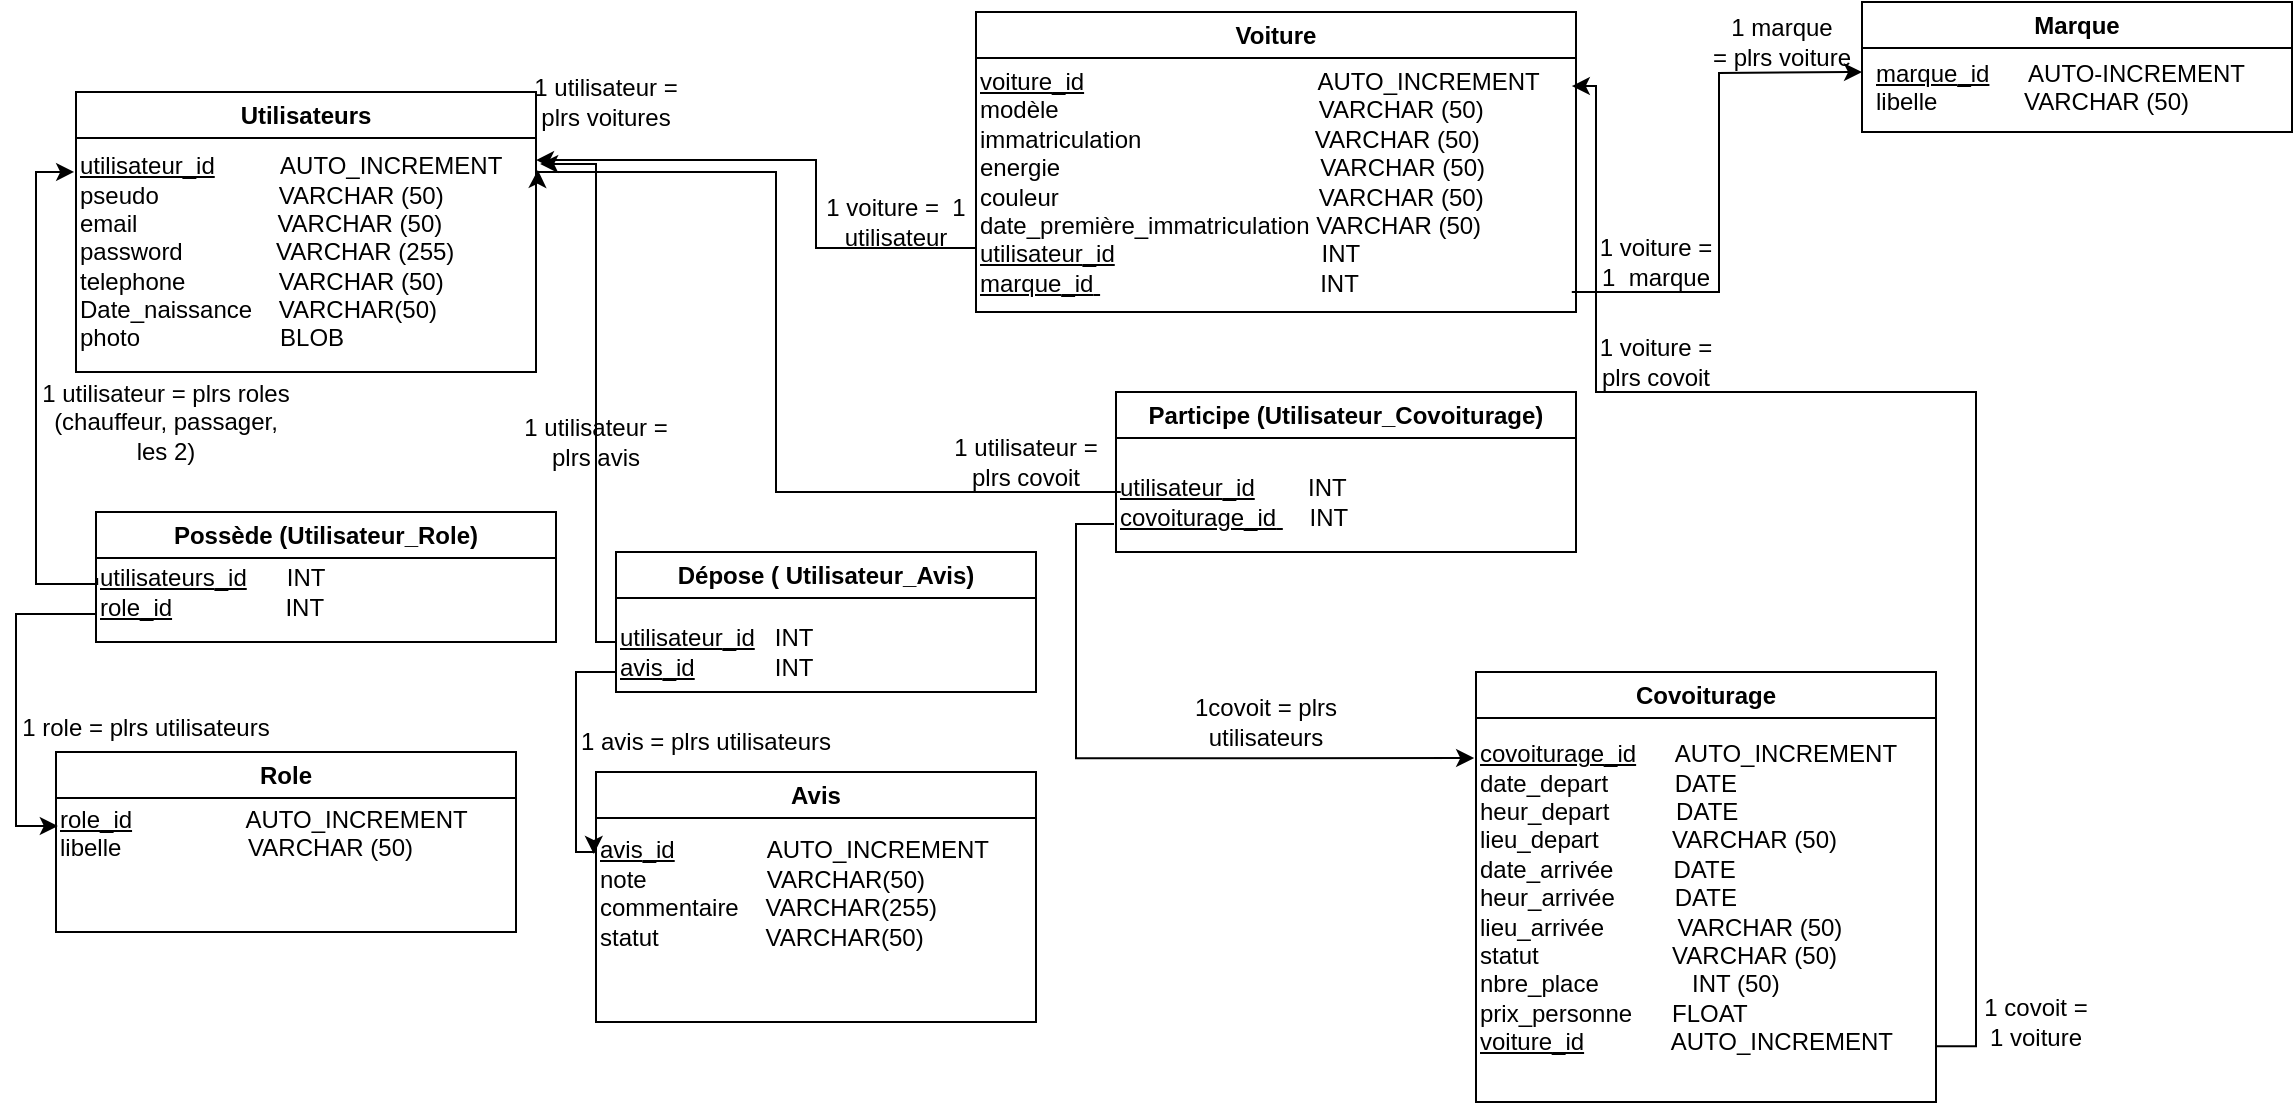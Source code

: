 <mxfile version="25.0.2">
  <diagram name="Page-1" id="OTMRvSfPWN0tR5AdVdyN">
    <mxGraphModel dx="1418" dy="820" grid="1" gridSize="10" guides="1" tooltips="1" connect="1" arrows="1" fold="1" page="1" pageScale="1" pageWidth="700" pageHeight="1000" math="0" shadow="0">
      <root>
        <mxCell id="0" />
        <mxCell id="1" parent="0" />
        <mxCell id="2sEK6RnWvm8x6aFzvgyC-2" value="Utilisateurs" style="swimlane;whiteSpace=wrap;html=1;" parent="1" vertex="1">
          <mxGeometry x="50" y="280" width="230" height="140" as="geometry">
            <mxRectangle x="20" y="280" width="100" height="30" as="alternateBounds" />
          </mxGeometry>
        </mxCell>
        <mxCell id="2sEK6RnWvm8x6aFzvgyC-3" value="&lt;u&gt;utilisateur_id&lt;/u&gt;&amp;nbsp; &amp;nbsp; &amp;nbsp; &amp;nbsp; &amp;nbsp; AUTO_INCREMENT&lt;div&gt;pseudo&amp;nbsp; &amp;nbsp; &amp;nbsp; &amp;nbsp; &amp;nbsp; &amp;nbsp; &amp;nbsp; &amp;nbsp; &amp;nbsp; VARCHAR (50)&lt;/div&gt;&lt;div&gt;email&amp;nbsp; &amp;nbsp; &amp;nbsp; &amp;nbsp; &amp;nbsp; &amp;nbsp; &amp;nbsp; &amp;nbsp; &amp;nbsp; &amp;nbsp; &amp;nbsp;VARCHAR (50)&lt;/div&gt;&lt;div&gt;password&amp;nbsp; &amp;nbsp; &amp;nbsp; &amp;nbsp; &amp;nbsp; &amp;nbsp; &amp;nbsp; VARCHAR (255)&lt;/div&gt;&lt;div&gt;telephone&amp;nbsp; &amp;nbsp; &amp;nbsp; &amp;nbsp; &amp;nbsp; &amp;nbsp; &amp;nbsp; VARCHAR (50)&lt;/div&gt;&lt;div&gt;Date_naissance&amp;nbsp; &amp;nbsp; VARCHAR(50)&lt;/div&gt;&lt;div&gt;photo&amp;nbsp; &amp;nbsp; &amp;nbsp; &amp;nbsp; &amp;nbsp; &amp;nbsp; &amp;nbsp; &amp;nbsp; &amp;nbsp; &amp;nbsp; &amp;nbsp;BLOB&lt;/div&gt;" style="text;html=1;align=left;verticalAlign=middle;resizable=0;points=[];autosize=1;strokeColor=none;fillColor=none;" parent="2sEK6RnWvm8x6aFzvgyC-2" vertex="1">
          <mxGeometry y="25" width="230" height="110" as="geometry" />
        </mxCell>
        <mxCell id="2sEK6RnWvm8x6aFzvgyC-53" style="edgeStyle=orthogonalEdgeStyle;rounded=0;orthogonalLoop=1;jettySize=auto;html=1;exitX=0.993;exitY=0.923;exitDx=0;exitDy=0;exitPerimeter=0;" parent="1" source="2sEK6RnWvm8x6aFzvgyC-5" edge="1">
          <mxGeometry relative="1" as="geometry">
            <mxPoint x="943" y="270" as="targetPoint" />
          </mxGeometry>
        </mxCell>
        <mxCell id="2sEK6RnWvm8x6aFzvgyC-4" value="Voiture" style="swimlane;whiteSpace=wrap;html=1;" parent="1" vertex="1">
          <mxGeometry x="500" y="240" width="300" height="150" as="geometry" />
        </mxCell>
        <mxCell id="2sEK6RnWvm8x6aFzvgyC-5" value="&lt;u&gt;voiture&lt;/u&gt;&lt;u&gt;_id&lt;/u&gt;&amp;nbsp; &amp;nbsp; &amp;nbsp; &amp;nbsp; &amp;nbsp; &amp;nbsp; &amp;nbsp; &amp;nbsp; &amp;nbsp; &amp;nbsp; &amp;nbsp; &amp;nbsp; &amp;nbsp; &amp;nbsp; &amp;nbsp; &amp;nbsp; &amp;nbsp; &amp;nbsp;AUTO_INCREMENT&lt;div&gt;modèle&amp;nbsp; &amp;nbsp; &amp;nbsp; &amp;nbsp; &amp;nbsp; &amp;nbsp; &amp;nbsp; &amp;nbsp; &amp;nbsp; &amp;nbsp; &amp;nbsp; &amp;nbsp; &amp;nbsp; &amp;nbsp; &amp;nbsp; &amp;nbsp; &amp;nbsp; &amp;nbsp; &amp;nbsp; &amp;nbsp;VARCHAR (50)&lt;/div&gt;&lt;div&gt;immatriculation&amp;nbsp; &amp;nbsp; &amp;nbsp; &amp;nbsp; &amp;nbsp; &amp;nbsp; &amp;nbsp; &amp;nbsp; &amp;nbsp; &amp;nbsp; &amp;nbsp; &amp;nbsp; &amp;nbsp;&amp;nbsp;&lt;span style=&quot;background-color: initial;&quot;&gt;VARCHAR (50)&lt;/span&gt;&lt;/div&gt;&lt;div&gt;&lt;span style=&quot;background-color: initial;&quot;&gt;energie&amp;nbsp; &amp;nbsp; &amp;nbsp; &amp;nbsp; &amp;nbsp; &amp;nbsp; &amp;nbsp; &amp;nbsp; &amp;nbsp; &amp;nbsp; &amp;nbsp; &amp;nbsp; &amp;nbsp; &amp;nbsp; &amp;nbsp; &amp;nbsp; &amp;nbsp; &amp;nbsp; &amp;nbsp; &amp;nbsp;&lt;/span&gt;&lt;span style=&quot;background-color: initial;&quot;&gt;VARCHAR (50)&lt;/span&gt;&lt;/div&gt;&lt;div&gt;&lt;span style=&quot;background-color: initial;&quot;&gt;couleur&amp;nbsp; &amp;nbsp; &amp;nbsp; &amp;nbsp; &amp;nbsp; &amp;nbsp; &amp;nbsp; &amp;nbsp; &amp;nbsp; &amp;nbsp; &amp;nbsp; &amp;nbsp; &amp;nbsp; &amp;nbsp; &amp;nbsp; &amp;nbsp; &amp;nbsp; &amp;nbsp; &amp;nbsp; &amp;nbsp;&lt;/span&gt;&lt;span style=&quot;background-color: initial;&quot;&gt;VARCHAR (50)&lt;/span&gt;&lt;/div&gt;&lt;div&gt;&lt;span style=&quot;background-color: initial;&quot;&gt;date_première_immatriculation&amp;nbsp;&lt;/span&gt;&lt;span style=&quot;background-color: initial;&quot;&gt;VARCHAR (50)&lt;/span&gt;&lt;/div&gt;&lt;div&gt;&lt;span style=&quot;background-color: initial;&quot;&gt;&lt;u&gt;utilisateur&lt;/u&gt;&lt;/span&gt;&lt;u style=&quot;background-color: initial;&quot;&gt;_id&lt;/u&gt;&lt;span style=&quot;background-color: initial;&quot;&gt;&amp;nbsp; &amp;nbsp; &amp;nbsp; &amp;nbsp; &amp;nbsp; &amp;nbsp; &amp;nbsp; &amp;nbsp; &amp;nbsp; &amp;nbsp; &amp;nbsp; &amp;nbsp; &amp;nbsp; &amp;nbsp; &amp;nbsp; &amp;nbsp;&lt;/span&gt;&lt;span style=&quot;background-color: initial;&quot;&gt;INT&lt;/span&gt;&lt;/div&gt;&lt;div&gt;&lt;span style=&quot;background-color: initial;&quot;&gt;&lt;u&gt;marque&lt;/u&gt;&lt;/span&gt;&lt;u style=&quot;background-color: initial;&quot;&gt;_id&lt;/u&gt;&lt;u style=&quot;background-color: initial;&quot;&gt;&amp;nbsp;&lt;/u&gt;&lt;span style=&quot;background-color: initial;&quot;&gt;&amp;nbsp; &amp;nbsp; &amp;nbsp; &amp;nbsp; &amp;nbsp; &amp;nbsp; &amp;nbsp; &amp;nbsp; &amp;nbsp; &amp;nbsp; &amp;nbsp; &amp;nbsp; &amp;nbsp; &amp;nbsp; &amp;nbsp; &amp;nbsp; &amp;nbsp;&lt;/span&gt;&lt;span style=&quot;background-color: initial;&quot;&gt;INT&lt;/span&gt;&lt;/div&gt;" style="text;html=1;align=left;verticalAlign=middle;resizable=0;points=[];autosize=1;strokeColor=none;fillColor=none;" parent="2sEK6RnWvm8x6aFzvgyC-4" vertex="1">
          <mxGeometry y="20" width="300" height="130" as="geometry" />
        </mxCell>
        <mxCell id="2sEK6RnWvm8x6aFzvgyC-7" value="Marque" style="swimlane;whiteSpace=wrap;html=1;" parent="1" vertex="1">
          <mxGeometry x="943" y="235" width="215" height="65" as="geometry" />
        </mxCell>
        <mxCell id="2sEK6RnWvm8x6aFzvgyC-10" value="1 utilisateur = plrs voitures" style="text;html=1;align=center;verticalAlign=middle;whiteSpace=wrap;rounded=0;" parent="1" vertex="1">
          <mxGeometry x="270" y="270" width="90" height="30" as="geometry" />
        </mxCell>
        <mxCell id="2sEK6RnWvm8x6aFzvgyC-11" value="1 voiture =&amp;nbsp; 1 utilisateur" style="text;html=1;align=center;verticalAlign=middle;whiteSpace=wrap;rounded=0;" parent="1" vertex="1">
          <mxGeometry x="410" y="330" width="100" height="30" as="geometry" />
        </mxCell>
        <mxCell id="2sEK6RnWvm8x6aFzvgyC-12" value="1 voiture = 1&amp;nbsp; marque" style="text;html=1;align=center;verticalAlign=middle;whiteSpace=wrap;rounded=0;" parent="1" vertex="1">
          <mxGeometry x="805" y="350" width="70" height="30" as="geometry" />
        </mxCell>
        <mxCell id="2sEK6RnWvm8x6aFzvgyC-13" value="1 marque =&lt;span style=&quot;background-color: initial;&quot;&gt;&amp;nbsp;plrs voiture&lt;/span&gt;" style="text;html=1;align=center;verticalAlign=middle;whiteSpace=wrap;rounded=0;" parent="1" vertex="1">
          <mxGeometry x="863" y="240" width="80" height="30" as="geometry" />
        </mxCell>
        <mxCell id="2sEK6RnWvm8x6aFzvgyC-14" value="Role" style="swimlane;whiteSpace=wrap;html=1;" parent="1" vertex="1">
          <mxGeometry x="40" y="610" width="230" height="90" as="geometry" />
        </mxCell>
        <mxCell id="2sEK6RnWvm8x6aFzvgyC-15" value="&lt;u&gt;role&lt;/u&gt;&lt;u&gt;_id&lt;/u&gt;&amp;nbsp; &amp;nbsp; &amp;nbsp; &amp;nbsp; &amp;nbsp; &amp;nbsp; &amp;nbsp; &amp;nbsp; &amp;nbsp;AUTO_INCREMENT&lt;div&gt;libelle&amp;nbsp; &amp;nbsp; &amp;nbsp; &amp;nbsp; &amp;nbsp; &amp;nbsp; &amp;nbsp; &amp;nbsp; &amp;nbsp; &amp;nbsp;VARCHAR (50)&lt;/div&gt;&lt;div&gt;&lt;br&gt;&lt;/div&gt;&lt;div&gt;&lt;span style=&quot;color: rgba(0, 0, 0, 0); font-family: monospace; font-size: 0px; background-color: initial;&quot;&gt;id_utilisateurs%3CmxGraphModel%3E%3Croot%3E%3CmxCell%20id%3D%220%22%2F%3E%3CmxCell%20id%3D%221%22%20parent%3D%220%22%2F%3E%3CmxCell%20id%3D%222%22%20value%3D%221%20voiture%20%3D%26amp%3Bnbsp%3B%20marque%22%20style%3D%22text%3Bhtml%3D1%3Balign%3Dcenter%3BverticalAlign%3Dmiddle%3BwhiteSpace%3Dwrap%3Brounded%3D0%3B%22%20vertex%3D%221%22%20parent%3D%221%22%3E%3CmxGeometry%20x%3D%22710%22%20y%3D%22380%22%20width%3D%2280%22%20height%3D%2230%22%20as%3D%22geometry%22%2F%3E%3C%2FmxCell%3E%3C%2Froot%3E%3C%2FmxGraphModel%3E&lt;/span&gt;&lt;/div&gt;" style="text;html=1;align=left;verticalAlign=middle;resizable=0;points=[];autosize=1;strokeColor=none;fillColor=none;" parent="2sEK6RnWvm8x6aFzvgyC-14" vertex="1">
          <mxGeometry y="20" width="230" height="70" as="geometry" />
        </mxCell>
        <mxCell id="2sEK6RnWvm8x6aFzvgyC-17" value="1 utilisateur = plrs roles (chauffeur, passager, les 2)" style="text;html=1;align=center;verticalAlign=middle;whiteSpace=wrap;rounded=0;" parent="1" vertex="1">
          <mxGeometry x="30" y="430" width="130" height="30" as="geometry" />
        </mxCell>
        <mxCell id="2sEK6RnWvm8x6aFzvgyC-18" value="1 role = plrs utilisateurs&lt;div&gt;&lt;br&gt;&lt;/div&gt;" style="text;html=1;align=center;verticalAlign=middle;whiteSpace=wrap;rounded=0;" parent="1" vertex="1">
          <mxGeometry x="20" y="590" width="130" height="30" as="geometry" />
        </mxCell>
        <mxCell id="2sEK6RnWvm8x6aFzvgyC-19" value="Avis" style="swimlane;whiteSpace=wrap;html=1;" parent="1" vertex="1">
          <mxGeometry x="310" y="620" width="220" height="125" as="geometry" />
        </mxCell>
        <mxCell id="2sEK6RnWvm8x6aFzvgyC-20" value="&lt;div style=&quot;&quot;&gt;&lt;span style=&quot;background-color: initial;&quot;&gt;&lt;u&gt;avis&lt;/u&gt;&lt;/span&gt;&lt;u style=&quot;background-color: initial;&quot;&gt;_id&lt;/u&gt;&lt;span style=&quot;background-color: initial;&quot;&gt;&amp;nbsp; &amp;nbsp; &amp;nbsp; &amp;nbsp; &amp;nbsp; &amp;nbsp; &amp;nbsp; AUTO_INCREMENT&lt;/span&gt;&lt;/div&gt;&lt;div&gt;note&amp;nbsp; &amp;nbsp; &amp;nbsp; &amp;nbsp; &amp;nbsp; &amp;nbsp; &amp;nbsp; &amp;nbsp; &amp;nbsp; VARCHAR(50)&lt;/div&gt;&lt;div&gt;commentaire&amp;nbsp; &amp;nbsp;&amp;nbsp;&lt;span style=&quot;background-color: initial;&quot;&gt;VARCHAR(255)&lt;/span&gt;&lt;/div&gt;&lt;div&gt;&lt;span style=&quot;background-color: initial;&quot;&gt;statut&amp;nbsp; &amp;nbsp; &amp;nbsp; &amp;nbsp; &amp;nbsp; &amp;nbsp; &amp;nbsp; &amp;nbsp;&amp;nbsp;&lt;/span&gt;&lt;span style=&quot;background-color: initial;&quot;&gt;VARCHAR(50)&lt;/span&gt;&lt;/div&gt;&lt;div&gt;&lt;br&gt;&lt;/div&gt;&lt;div&gt;&lt;span style=&quot;background-color: initial;&quot;&gt;&lt;br&gt;&lt;/span&gt;&lt;/div&gt;" style="text;html=1;align=left;verticalAlign=middle;resizable=0;points=[];autosize=1;strokeColor=none;fillColor=none;" parent="2sEK6RnWvm8x6aFzvgyC-19" vertex="1">
          <mxGeometry y="25" width="220" height="100" as="geometry" />
        </mxCell>
        <mxCell id="2sEK6RnWvm8x6aFzvgyC-24" value="1 utilisateur = plrs avis" style="text;html=1;align=center;verticalAlign=middle;whiteSpace=wrap;rounded=0;" parent="1" vertex="1">
          <mxGeometry x="270" y="440" width="80" height="30" as="geometry" />
        </mxCell>
        <mxCell id="2sEK6RnWvm8x6aFzvgyC-25" value="Possède (Utilisateur_Role)" style="swimlane;whiteSpace=wrap;html=1;" parent="1" vertex="1">
          <mxGeometry x="60" y="490" width="230" height="65" as="geometry" />
        </mxCell>
        <mxCell id="2sEK6RnWvm8x6aFzvgyC-26" value="&lt;u&gt;utilisateurs&lt;/u&gt;&lt;u&gt;_id&lt;/u&gt;&amp;nbsp; &amp;nbsp; &amp;nbsp; INT&lt;div&gt;&lt;u&gt;role&lt;/u&gt;&lt;u style=&quot;background-color: initial;&quot;&gt;_id&lt;/u&gt;&lt;span style=&quot;background-color: initial;&quot;&gt;&amp;nbsp; &amp;nbsp; &amp;nbsp; &amp;nbsp; &amp;nbsp; &amp;nbsp; &amp;nbsp; &amp;nbsp; &amp;nbsp;&lt;/span&gt;&lt;span style=&quot;background-color: initial;&quot;&gt;INT&lt;/span&gt;&lt;/div&gt;" style="text;html=1;align=left;verticalAlign=middle;resizable=0;points=[];autosize=1;strokeColor=none;fillColor=none;" parent="2sEK6RnWvm8x6aFzvgyC-25" vertex="1">
          <mxGeometry y="20" width="140" height="40" as="geometry" />
        </mxCell>
        <mxCell id="2sEK6RnWvm8x6aFzvgyC-23" value="1 avis = plrs utilisateurs" style="text;html=1;align=center;verticalAlign=middle;whiteSpace=wrap;rounded=0;" parent="1" vertex="1">
          <mxGeometry x="300" y="590" width="130" height="30" as="geometry" />
        </mxCell>
        <mxCell id="2sEK6RnWvm8x6aFzvgyC-28" style="edgeStyle=orthogonalEdgeStyle;rounded=0;orthogonalLoop=1;jettySize=auto;html=1;entryX=-0.004;entryY=0.136;entryDx=0;entryDy=0;entryPerimeter=0;exitX=0.004;exitY=0.325;exitDx=0;exitDy=0;exitPerimeter=0;" parent="1" source="2sEK6RnWvm8x6aFzvgyC-26" target="2sEK6RnWvm8x6aFzvgyC-3" edge="1">
          <mxGeometry relative="1" as="geometry">
            <Array as="points">
              <mxPoint x="61" y="526" />
              <mxPoint x="30" y="526" />
              <mxPoint x="30" y="320" />
            </Array>
          </mxGeometry>
        </mxCell>
        <mxCell id="2sEK6RnWvm8x6aFzvgyC-29" style="edgeStyle=orthogonalEdgeStyle;rounded=0;orthogonalLoop=1;jettySize=auto;html=1;entryX=0.004;entryY=0.243;entryDx=0;entryDy=0;entryPerimeter=0;" parent="1" target="2sEK6RnWvm8x6aFzvgyC-15" edge="1">
          <mxGeometry relative="1" as="geometry">
            <mxPoint x="60" y="541" as="sourcePoint" />
            <Array as="points">
              <mxPoint x="20" y="541" />
              <mxPoint x="20" y="647" />
            </Array>
          </mxGeometry>
        </mxCell>
        <mxCell id="2sEK6RnWvm8x6aFzvgyC-30" value="Dépose ( Utilisateur_Avis)" style="swimlane;whiteSpace=wrap;html=1;" parent="1" vertex="1">
          <mxGeometry x="320" y="510" width="210" height="70" as="geometry" />
        </mxCell>
        <mxCell id="2sEK6RnWvm8x6aFzvgyC-31" value="&lt;u&gt;utilisateur&lt;/u&gt;&lt;u&gt;_id&lt;/u&gt;&amp;nbsp; &amp;nbsp;INT&lt;div&gt;&lt;u&gt;avis&lt;/u&gt;&lt;u style=&quot;background-color: initial;&quot;&gt;_id&lt;/u&gt;&lt;span style=&quot;background-color: initial;&quot;&gt;&amp;nbsp; &amp;nbsp; &amp;nbsp; &amp;nbsp; &amp;nbsp; &amp;nbsp; INT&lt;/span&gt;&lt;/div&gt;" style="text;html=1;align=left;verticalAlign=middle;resizable=0;points=[];autosize=1;strokeColor=none;fillColor=none;" parent="2sEK6RnWvm8x6aFzvgyC-30" vertex="1">
          <mxGeometry y="30" width="120" height="40" as="geometry" />
        </mxCell>
        <mxCell id="2sEK6RnWvm8x6aFzvgyC-34" style="edgeStyle=orthogonalEdgeStyle;rounded=0;orthogonalLoop=1;jettySize=auto;html=1;entryX=1.009;entryY=0.1;entryDx=0;entryDy=0;entryPerimeter=0;exitX=0;exitY=0.375;exitDx=0;exitDy=0;exitPerimeter=0;" parent="1" source="2sEK6RnWvm8x6aFzvgyC-31" target="2sEK6RnWvm8x6aFzvgyC-3" edge="1">
          <mxGeometry relative="1" as="geometry">
            <Array as="points">
              <mxPoint x="310" y="555" />
              <mxPoint x="310" y="316" />
            </Array>
          </mxGeometry>
        </mxCell>
        <mxCell id="2sEK6RnWvm8x6aFzvgyC-35" style="edgeStyle=orthogonalEdgeStyle;rounded=0;orthogonalLoop=1;jettySize=auto;html=1;entryX=-0.005;entryY=0.16;entryDx=0;entryDy=0;entryPerimeter=0;exitX=0;exitY=0.75;exitDx=0;exitDy=0;exitPerimeter=0;" parent="1" source="2sEK6RnWvm8x6aFzvgyC-31" target="2sEK6RnWvm8x6aFzvgyC-20" edge="1">
          <mxGeometry relative="1" as="geometry">
            <Array as="points">
              <mxPoint x="300" y="570" />
              <mxPoint x="300" y="660" />
            </Array>
          </mxGeometry>
        </mxCell>
        <mxCell id="2sEK6RnWvm8x6aFzvgyC-36" value="Covoiturage" style="swimlane;whiteSpace=wrap;html=1;" parent="1" vertex="1">
          <mxGeometry x="750" y="570" width="230" height="215" as="geometry" />
        </mxCell>
        <mxCell id="2sEK6RnWvm8x6aFzvgyC-37" value="&lt;u&gt;covoiturage&lt;/u&gt;&lt;u&gt;_id&lt;/u&gt;&amp;nbsp; &amp;nbsp; &amp;nbsp; AUTO_INCREMENT&lt;div&gt;date_depart&amp;nbsp; &amp;nbsp; &amp;nbsp; &amp;nbsp; &amp;nbsp; DATE&lt;/div&gt;&lt;div&gt;heur_depart&amp;nbsp; &amp;nbsp; &amp;nbsp; &amp;nbsp; &amp;nbsp; DATE&lt;/div&gt;&lt;div&gt;lieu_depart&amp;nbsp; &amp;nbsp; &amp;nbsp; &amp;nbsp; &amp;nbsp; &amp;nbsp;VARCHAR (50)&lt;/div&gt;&lt;div&gt;&lt;div&gt;date_arrivée&amp;nbsp; &amp;nbsp; &amp;nbsp; &amp;nbsp; &amp;nbsp;DATE&lt;/div&gt;&lt;div&gt;heur_arrivée&amp;nbsp; &amp;nbsp; &amp;nbsp; &amp;nbsp; &amp;nbsp;DATE&lt;/div&gt;&lt;div&gt;lieu_arrivée&amp;nbsp; &amp;nbsp; &amp;nbsp; &amp;nbsp; &amp;nbsp; &amp;nbsp;VARCHAR (50)&lt;/div&gt;&lt;/div&gt;&lt;div&gt;statut&amp;nbsp; &amp;nbsp; &amp;nbsp; &amp;nbsp; &amp;nbsp; &amp;nbsp; &amp;nbsp; &amp;nbsp; &amp;nbsp; &amp;nbsp; VARCHAR (50)&lt;/div&gt;&lt;div&gt;nbre_place&amp;nbsp; &amp;nbsp; &amp;nbsp; &amp;nbsp; &amp;nbsp; &amp;nbsp; &amp;nbsp; INT (50)&lt;/div&gt;&lt;div&gt;prix_personne&amp;nbsp; &amp;nbsp; &amp;nbsp; FLOAT&lt;/div&gt;&lt;div&gt;&lt;u&gt;voiture&lt;/u&gt;&lt;u style=&quot;background-color: initial;&quot;&gt;_id&lt;/u&gt;&lt;span style=&quot;background-color: initial;&quot;&gt;&amp;nbsp; &amp;nbsp; &amp;nbsp; &amp;nbsp; &amp;nbsp; &amp;nbsp; &amp;nbsp;AUTO_INCREMENT&lt;/span&gt;&lt;/div&gt;&lt;div&gt;&lt;br&gt;&lt;/div&gt;" style="text;html=1;align=left;verticalAlign=middle;resizable=0;points=[];autosize=1;strokeColor=none;fillColor=none;" parent="2sEK6RnWvm8x6aFzvgyC-36" vertex="1">
          <mxGeometry y="25" width="230" height="190" as="geometry" />
        </mxCell>
        <mxCell id="2sEK6RnWvm8x6aFzvgyC-38" value="Participe (Utilisateur_Covoiturage)" style="swimlane;whiteSpace=wrap;html=1;startSize=23;" parent="1" vertex="1">
          <mxGeometry x="570" y="430" width="230" height="80" as="geometry" />
        </mxCell>
        <mxCell id="2sEK6RnWvm8x6aFzvgyC-39" value="&lt;u&gt;utilisateur&lt;/u&gt;&lt;u&gt;_id&lt;/u&gt;&amp;nbsp; &amp;nbsp; &amp;nbsp; &amp;nbsp; INT&lt;div&gt;&lt;u&gt;covoiturage&lt;/u&gt;&lt;u style=&quot;background-color: initial;&quot;&gt;_id&lt;/u&gt;&lt;u style=&quot;background-color: initial;&quot;&gt;&amp;nbsp;&lt;/u&gt;&lt;span style=&quot;background-color: initial;&quot;&gt; &amp;nbsp; &amp;nbsp;INT&lt;/span&gt;&lt;/div&gt;" style="text;html=1;align=left;verticalAlign=middle;resizable=0;points=[];autosize=1;strokeColor=none;fillColor=none;" parent="2sEK6RnWvm8x6aFzvgyC-38" vertex="1">
          <mxGeometry y="35" width="140" height="40" as="geometry" />
        </mxCell>
        <mxCell id="2sEK6RnWvm8x6aFzvgyC-41" value="1 utilisateur = plrs covoit" style="text;html=1;align=center;verticalAlign=middle;whiteSpace=wrap;rounded=0;" parent="1" vertex="1">
          <mxGeometry x="480" y="450" width="90" height="30" as="geometry" />
        </mxCell>
        <mxCell id="2sEK6RnWvm8x6aFzvgyC-43" value="1covoit = plrs utilisateurs" style="text;html=1;align=center;verticalAlign=middle;whiteSpace=wrap;rounded=0;" parent="1" vertex="1">
          <mxGeometry x="600" y="580" width="90" height="30" as="geometry" />
        </mxCell>
        <mxCell id="2sEK6RnWvm8x6aFzvgyC-44" style="edgeStyle=orthogonalEdgeStyle;rounded=0;orthogonalLoop=1;jettySize=auto;html=1;entryX=-0.004;entryY=0.095;entryDx=0;entryDy=0;entryPerimeter=0;" parent="1" target="2sEK6RnWvm8x6aFzvgyC-37" edge="1">
          <mxGeometry relative="1" as="geometry">
            <mxPoint x="569" y="496" as="sourcePoint" />
            <Array as="points">
              <mxPoint x="550" y="496" />
              <mxPoint x="550" y="613" />
            </Array>
          </mxGeometry>
        </mxCell>
        <mxCell id="2sEK6RnWvm8x6aFzvgyC-45" style="edgeStyle=orthogonalEdgeStyle;rounded=0;orthogonalLoop=1;jettySize=auto;html=1;entryX=1;entryY=0.082;entryDx=0;entryDy=0;entryPerimeter=0;" parent="1" target="2sEK6RnWvm8x6aFzvgyC-3" edge="1">
          <mxGeometry relative="1" as="geometry">
            <mxPoint x="500" y="360" as="sourcePoint" />
            <Array as="points">
              <mxPoint x="500" y="358" />
              <mxPoint x="420" y="358" />
              <mxPoint x="420" y="314" />
            </Array>
          </mxGeometry>
        </mxCell>
        <mxCell id="2sEK6RnWvm8x6aFzvgyC-47" style="edgeStyle=orthogonalEdgeStyle;rounded=0;orthogonalLoop=1;jettySize=auto;html=1;entryX=0.993;entryY=0.131;entryDx=0;entryDy=0;entryPerimeter=0;exitX=1;exitY=0.853;exitDx=0;exitDy=0;exitPerimeter=0;" parent="1" source="2sEK6RnWvm8x6aFzvgyC-37" target="2sEK6RnWvm8x6aFzvgyC-5" edge="1">
          <mxGeometry relative="1" as="geometry">
            <Array as="points">
              <mxPoint x="1000" y="757" />
              <mxPoint x="1000" y="430" />
              <mxPoint x="810" y="430" />
              <mxPoint x="810" y="277" />
            </Array>
          </mxGeometry>
        </mxCell>
        <mxCell id="2sEK6RnWvm8x6aFzvgyC-48" value="1 voiture = plrs covoit" style="text;html=1;align=center;verticalAlign=middle;whiteSpace=wrap;rounded=0;" parent="1" vertex="1">
          <mxGeometry x="810" y="400" width="60" height="30" as="geometry" />
        </mxCell>
        <mxCell id="2sEK6RnWvm8x6aFzvgyC-49" value="1 covoit = 1 voiture" style="text;html=1;align=center;verticalAlign=middle;whiteSpace=wrap;rounded=0;" parent="1" vertex="1">
          <mxGeometry x="1000" y="730" width="60" height="30" as="geometry" />
        </mxCell>
        <mxCell id="2sEK6RnWvm8x6aFzvgyC-40" style="rounded=0;orthogonalLoop=1;jettySize=auto;html=1;exitX=0.017;exitY=0.375;exitDx=0;exitDy=0;exitPerimeter=0;edgeStyle=orthogonalEdgeStyle;entryX=1.004;entryY=0.127;entryDx=0;entryDy=0;entryPerimeter=0;" parent="1" source="2sEK6RnWvm8x6aFzvgyC-39" target="2sEK6RnWvm8x6aFzvgyC-3" edge="1">
          <mxGeometry relative="1" as="geometry">
            <mxPoint x="320" y="320" as="targetPoint" />
            <Array as="points">
              <mxPoint x="400" y="480" />
              <mxPoint x="400" y="320" />
            </Array>
          </mxGeometry>
        </mxCell>
        <mxCell id="2sEK6RnWvm8x6aFzvgyC-8" value="&lt;u&gt;marque&lt;/u&gt;&lt;u&gt;_id&lt;/u&gt;&amp;nbsp; &amp;nbsp; &amp;nbsp; AUTO-INCREMENT&lt;div&gt;libelle&amp;nbsp; &amp;nbsp; &amp;nbsp; &amp;nbsp; &amp;nbsp; &amp;nbsp; &amp;nbsp;VARCHAR (50)&lt;/div&gt;&lt;div&gt;&lt;br&gt;&lt;/div&gt;" style="text;html=1;align=left;verticalAlign=middle;resizable=0;points=[];autosize=1;strokeColor=none;fillColor=none;" parent="1" vertex="1">
          <mxGeometry x="948" y="255" width="210" height="60" as="geometry" />
        </mxCell>
      </root>
    </mxGraphModel>
  </diagram>
</mxfile>
